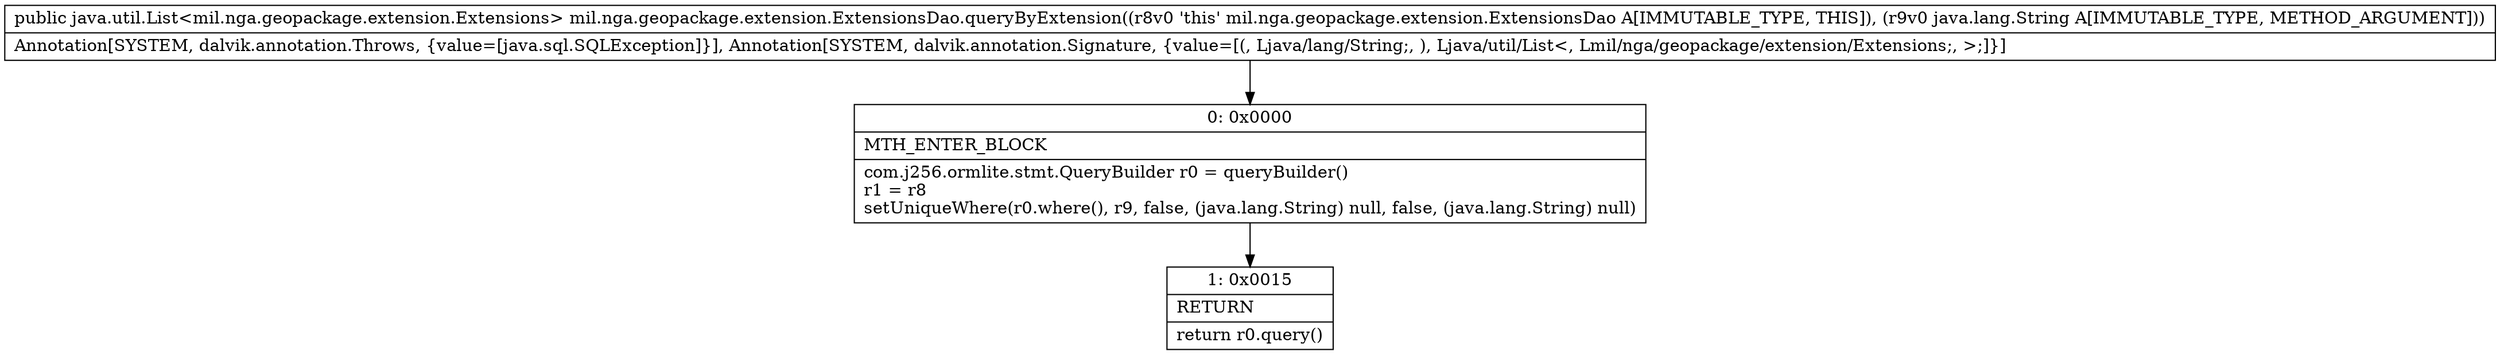 digraph "CFG formil.nga.geopackage.extension.ExtensionsDao.queryByExtension(Ljava\/lang\/String;)Ljava\/util\/List;" {
Node_0 [shape=record,label="{0\:\ 0x0000|MTH_ENTER_BLOCK\l|com.j256.ormlite.stmt.QueryBuilder r0 = queryBuilder()\lr1 = r8\lsetUniqueWhere(r0.where(), r9, false, (java.lang.String) null, false, (java.lang.String) null)\l}"];
Node_1 [shape=record,label="{1\:\ 0x0015|RETURN\l|return r0.query()\l}"];
MethodNode[shape=record,label="{public java.util.List\<mil.nga.geopackage.extension.Extensions\> mil.nga.geopackage.extension.ExtensionsDao.queryByExtension((r8v0 'this' mil.nga.geopackage.extension.ExtensionsDao A[IMMUTABLE_TYPE, THIS]), (r9v0 java.lang.String A[IMMUTABLE_TYPE, METHOD_ARGUMENT]))  | Annotation[SYSTEM, dalvik.annotation.Throws, \{value=[java.sql.SQLException]\}], Annotation[SYSTEM, dalvik.annotation.Signature, \{value=[(, Ljava\/lang\/String;, ), Ljava\/util\/List\<, Lmil\/nga\/geopackage\/extension\/Extensions;, \>;]\}]\l}"];
MethodNode -> Node_0;
Node_0 -> Node_1;
}

